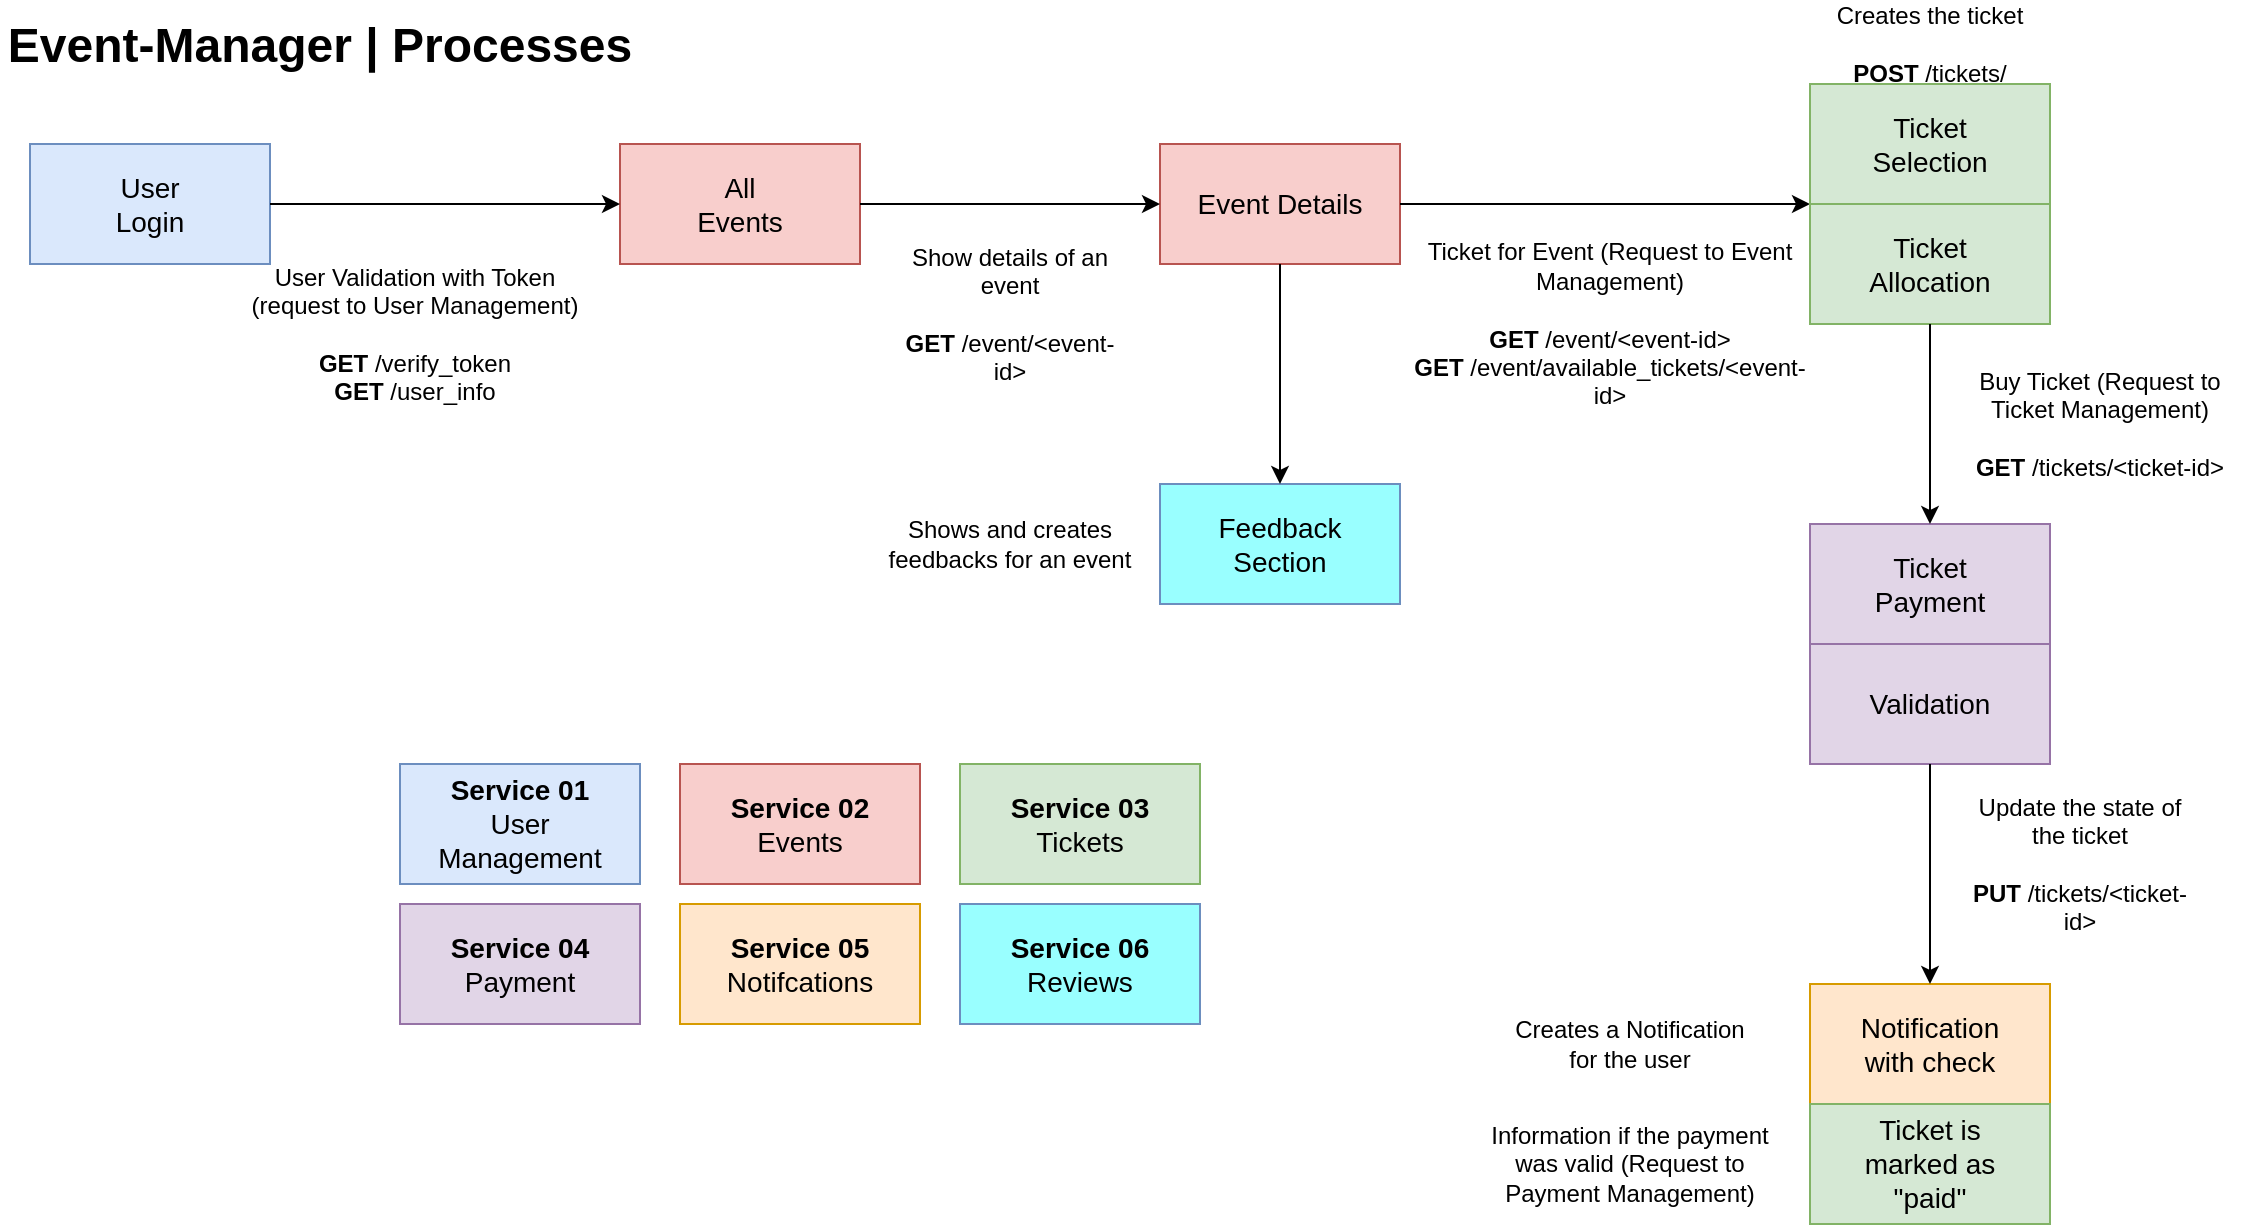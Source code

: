 <mxfile version="24.7.17">
  <diagram name="Seite-1" id="t-iVVQY40joi7DxpQz23">
    <mxGraphModel dx="1235" dy="740" grid="1" gridSize="10" guides="1" tooltips="1" connect="1" arrows="1" fold="1" page="1" pageScale="1" pageWidth="1169" pageHeight="827" math="0" shadow="0">
      <root>
        <mxCell id="0" />
        <mxCell id="1" parent="0" />
        <mxCell id="RGadHn6oHt6VGz0RmvUf-23" value="" style="rounded=0;whiteSpace=wrap;html=1;fillColor=#dae8fc;strokeColor=#6c8ebf;" parent="1" vertex="1">
          <mxGeometry x="25" y="80" width="120" height="60" as="geometry" />
        </mxCell>
        <mxCell id="RGadHn6oHt6VGz0RmvUf-24" value="" style="rounded=0;whiteSpace=wrap;html=1;fillColor=#f8cecc;strokeColor=#b85450;" parent="1" vertex="1">
          <mxGeometry x="320" y="80" width="120" height="60" as="geometry" />
        </mxCell>
        <mxCell id="RGadHn6oHt6VGz0RmvUf-25" value="" style="endArrow=classic;html=1;rounded=0;exitX=1;exitY=0.5;exitDx=0;exitDy=0;entryX=0;entryY=0.5;entryDx=0;entryDy=0;" parent="1" source="RGadHn6oHt6VGz0RmvUf-23" target="RGadHn6oHt6VGz0RmvUf-24" edge="1">
          <mxGeometry width="50" height="50" relative="1" as="geometry">
            <mxPoint x="405" y="480" as="sourcePoint" />
            <mxPoint x="455" y="430" as="targetPoint" />
          </mxGeometry>
        </mxCell>
        <mxCell id="RGadHn6oHt6VGz0RmvUf-42" value="&lt;h1 style=&quot;margin-top: 0px;&quot;&gt;Event-Manager | Processes&lt;/h1&gt;" style="text;html=1;whiteSpace=wrap;overflow=hidden;rounded=0;align=center;" parent="1" vertex="1">
          <mxGeometry x="10" y="10" width="320" height="40" as="geometry" />
        </mxCell>
        <mxCell id="RGadHn6oHt6VGz0RmvUf-49" value="&lt;span style=&quot;font-size: 14px;&quot;&gt;User&lt;/span&gt;&lt;br&gt;&lt;div&gt;&lt;font style=&quot;font-size: 14px;&quot;&gt;Login&lt;/font&gt;&lt;/div&gt;" style="text;html=1;align=center;verticalAlign=middle;whiteSpace=wrap;rounded=0;" parent="1" vertex="1">
          <mxGeometry x="35" y="90" width="100" height="40" as="geometry" />
        </mxCell>
        <mxCell id="RGadHn6oHt6VGz0RmvUf-59" value="&lt;span style=&quot;font-size: 14px;&quot;&gt;All&lt;/span&gt;&lt;div&gt;&lt;span style=&quot;font-size: 14px;&quot;&gt;Events&lt;/span&gt;&lt;/div&gt;" style="text;html=1;align=center;verticalAlign=middle;whiteSpace=wrap;rounded=0;" parent="1" vertex="1">
          <mxGeometry x="330" y="90" width="100" height="40" as="geometry" />
        </mxCell>
        <mxCell id="RGadHn6oHt6VGz0RmvUf-61" value="" style="rounded=0;whiteSpace=wrap;html=1;fillColor=#f8cecc;strokeColor=#b85450;" parent="1" vertex="1">
          <mxGeometry x="590" y="80" width="120" height="60" as="geometry" />
        </mxCell>
        <mxCell id="RGadHn6oHt6VGz0RmvUf-63" value="&lt;span style=&quot;font-size: 14px;&quot;&gt;Event Details&lt;/span&gt;" style="text;html=1;align=center;verticalAlign=middle;whiteSpace=wrap;rounded=0;" parent="1" vertex="1">
          <mxGeometry x="600" y="90" width="100" height="40" as="geometry" />
        </mxCell>
        <mxCell id="RGadHn6oHt6VGz0RmvUf-71" value="" style="endArrow=classic;html=1;rounded=0;exitX=1;exitY=0.5;exitDx=0;exitDy=0;entryX=0;entryY=0;entryDx=0;entryDy=0;" parent="1" source="RGadHn6oHt6VGz0RmvUf-61" target="501pgxPSXT3x-87CW1MA-23" edge="1">
          <mxGeometry width="50" height="50" relative="1" as="geometry">
            <mxPoint x="700" y="100" as="sourcePoint" />
            <mxPoint x="740" y="100" as="targetPoint" />
          </mxGeometry>
        </mxCell>
        <mxCell id="RGadHn6oHt6VGz0RmvUf-73" value="" style="rounded=0;whiteSpace=wrap;html=1;fillColor=#ffe6cc;strokeColor=#d79b00;" parent="1" vertex="1">
          <mxGeometry x="915" y="500" width="120" height="60" as="geometry" />
        </mxCell>
        <mxCell id="RGadHn6oHt6VGz0RmvUf-75" value="&lt;span style=&quot;font-size: 14px;&quot;&gt;Notification with check&lt;/span&gt;" style="text;html=1;align=center;verticalAlign=middle;whiteSpace=wrap;rounded=0;" parent="1" vertex="1">
          <mxGeometry x="925" y="510" width="100" height="40" as="geometry" />
        </mxCell>
        <mxCell id="RGadHn6oHt6VGz0RmvUf-76" value="" style="rounded=0;whiteSpace=wrap;html=1;fillColor=#d5e8d4;strokeColor=#82b366;" parent="1" vertex="1">
          <mxGeometry x="915" y="560" width="120" height="60" as="geometry" />
        </mxCell>
        <mxCell id="RGadHn6oHt6VGz0RmvUf-78" value="&lt;span style=&quot;font-size: 14px;&quot;&gt;Ticket is marked as &quot;paid&quot;&lt;/span&gt;" style="text;html=1;align=center;verticalAlign=middle;whiteSpace=wrap;rounded=0;" parent="1" vertex="1">
          <mxGeometry x="925" y="570" width="100" height="40" as="geometry" />
        </mxCell>
        <mxCell id="501pgxPSXT3x-87CW1MA-1" value="" style="rounded=0;whiteSpace=wrap;html=1;fillColor=#dae8fc;strokeColor=#6c8ebf;" parent="1" vertex="1">
          <mxGeometry x="210" y="390" width="120" height="60" as="geometry" />
        </mxCell>
        <mxCell id="501pgxPSXT3x-87CW1MA-2" value="&lt;span style=&quot;font-size: 14px;&quot;&gt;&lt;b&gt;Service 01&lt;/b&gt;&lt;/span&gt;&lt;div&gt;&lt;span style=&quot;font-size: 14px;&quot;&gt;User Management&lt;/span&gt;&lt;/div&gt;" style="text;html=1;align=center;verticalAlign=middle;whiteSpace=wrap;rounded=0;" parent="1" vertex="1">
          <mxGeometry x="220" y="400" width="100" height="40" as="geometry" />
        </mxCell>
        <mxCell id="501pgxPSXT3x-87CW1MA-5" value="" style="rounded=0;whiteSpace=wrap;html=1;fillColor=#f8cecc;strokeColor=#b85450;" parent="1" vertex="1">
          <mxGeometry x="350" y="390" width="120" height="60" as="geometry" />
        </mxCell>
        <mxCell id="501pgxPSXT3x-87CW1MA-6" value="&lt;span style=&quot;font-size: 14px;&quot;&gt;&lt;b&gt;Service 02&lt;/b&gt;&lt;/span&gt;&lt;div&gt;&lt;span style=&quot;font-size: 14px;&quot;&gt;Events&lt;/span&gt;&lt;/div&gt;" style="text;html=1;align=center;verticalAlign=middle;whiteSpace=wrap;rounded=0;" parent="1" vertex="1">
          <mxGeometry x="360" y="400" width="100" height="40" as="geometry" />
        </mxCell>
        <mxCell id="501pgxPSXT3x-87CW1MA-7" value="" style="rounded=0;whiteSpace=wrap;html=1;fillColor=#d5e8d4;strokeColor=#82b366;" parent="1" vertex="1">
          <mxGeometry x="490" y="390" width="120" height="60" as="geometry" />
        </mxCell>
        <mxCell id="501pgxPSXT3x-87CW1MA-8" value="&lt;span style=&quot;font-size: 14px;&quot;&gt;&lt;b&gt;Service 03&lt;/b&gt;&lt;/span&gt;&lt;div&gt;&lt;span style=&quot;font-size: 14px; background-color: initial;&quot;&gt;Tickets&lt;/span&gt;&lt;/div&gt;" style="text;html=1;align=center;verticalAlign=middle;whiteSpace=wrap;rounded=0;" parent="1" vertex="1">
          <mxGeometry x="500" y="400" width="100" height="40" as="geometry" />
        </mxCell>
        <mxCell id="501pgxPSXT3x-87CW1MA-9" value="" style="rounded=0;whiteSpace=wrap;html=1;fillColor=#e1d5e7;strokeColor=#9673a6;" parent="1" vertex="1">
          <mxGeometry x="210" y="460" width="120" height="60" as="geometry" />
        </mxCell>
        <mxCell id="501pgxPSXT3x-87CW1MA-10" value="&lt;div&gt;&lt;span style=&quot;font-size: 14px;&quot;&gt;&lt;b&gt;Service 04&lt;/b&gt;&lt;/span&gt;&lt;/div&gt;&lt;span style=&quot;font-size: 14px;&quot;&gt;Payment&lt;/span&gt;" style="text;html=1;align=center;verticalAlign=middle;whiteSpace=wrap;rounded=0;" parent="1" vertex="1">
          <mxGeometry x="220" y="470" width="100" height="40" as="geometry" />
        </mxCell>
        <mxCell id="501pgxPSXT3x-87CW1MA-11" value="" style="rounded=0;whiteSpace=wrap;html=1;fillColor=#ffe6cc;strokeColor=#d79b00;" parent="1" vertex="1">
          <mxGeometry x="350" y="460" width="120" height="60" as="geometry" />
        </mxCell>
        <mxCell id="501pgxPSXT3x-87CW1MA-12" value="&lt;span style=&quot;font-size: 14px;&quot;&gt;&lt;b&gt;Service 05&lt;/b&gt;&lt;/span&gt;&lt;div&gt;&lt;span style=&quot;font-size: 14px;&quot;&gt;Notifcations&lt;/span&gt;&lt;/div&gt;" style="text;html=1;align=center;verticalAlign=middle;whiteSpace=wrap;rounded=0;" parent="1" vertex="1">
          <mxGeometry x="360" y="470" width="100" height="40" as="geometry" />
        </mxCell>
        <mxCell id="501pgxPSXT3x-87CW1MA-13" value="" style="rounded=0;whiteSpace=wrap;html=1;fillColor=#99FFFF;strokeColor=#6c8ebf;" parent="1" vertex="1">
          <mxGeometry x="490" y="460" width="120" height="60" as="geometry" />
        </mxCell>
        <mxCell id="501pgxPSXT3x-87CW1MA-14" value="&lt;span style=&quot;font-size: 14px;&quot;&gt;&lt;b&gt;Service 06&lt;/b&gt;&lt;/span&gt;&lt;div&gt;&lt;span style=&quot;font-size: 14px;&quot;&gt;Reviews&lt;/span&gt;&lt;/div&gt;" style="text;html=1;align=center;verticalAlign=middle;whiteSpace=wrap;rounded=0;" parent="1" vertex="1">
          <mxGeometry x="500" y="470" width="100" height="40" as="geometry" />
        </mxCell>
        <mxCell id="501pgxPSXT3x-87CW1MA-15" value="" style="rounded=0;whiteSpace=wrap;html=1;fillColor=#d5e8d4;strokeColor=#82b366;" parent="1" vertex="1">
          <mxGeometry x="915" y="50" width="120" height="60" as="geometry" />
        </mxCell>
        <mxCell id="501pgxPSXT3x-87CW1MA-16" value="&lt;span style=&quot;font-size: 14px;&quot;&gt;Ticket&lt;/span&gt;&lt;div&gt;&lt;span style=&quot;font-size: 14px;&quot;&gt;Selection&lt;/span&gt;&lt;/div&gt;" style="text;html=1;align=center;verticalAlign=middle;whiteSpace=wrap;rounded=0;" parent="1" vertex="1">
          <mxGeometry x="925" y="60" width="100" height="40" as="geometry" />
        </mxCell>
        <mxCell id="501pgxPSXT3x-87CW1MA-17" value="" style="rounded=0;whiteSpace=wrap;html=1;fillColor=#e1d5e7;strokeColor=#9673a6;" parent="1" vertex="1">
          <mxGeometry x="915" y="270" width="120" height="60" as="geometry" />
        </mxCell>
        <mxCell id="501pgxPSXT3x-87CW1MA-18" value="&lt;div&gt;&lt;span style=&quot;font-size: 14px;&quot;&gt;Ticket&lt;/span&gt;&lt;/div&gt;&lt;span style=&quot;font-size: 14px;&quot;&gt;Payment&lt;/span&gt;" style="text;html=1;align=center;verticalAlign=middle;whiteSpace=wrap;rounded=0;" parent="1" vertex="1">
          <mxGeometry x="925" y="280" width="100" height="40" as="geometry" />
        </mxCell>
        <mxCell id="501pgxPSXT3x-87CW1MA-23" value="" style="rounded=0;whiteSpace=wrap;html=1;fillColor=#d5e8d4;strokeColor=#82b366;" parent="1" vertex="1">
          <mxGeometry x="915" y="110" width="120" height="60" as="geometry" />
        </mxCell>
        <mxCell id="501pgxPSXT3x-87CW1MA-24" value="&lt;span style=&quot;font-size: 14px;&quot;&gt;Ticket Allocation&lt;/span&gt;" style="text;html=1;align=center;verticalAlign=middle;whiteSpace=wrap;rounded=0;" parent="1" vertex="1">
          <mxGeometry x="925" y="120" width="100" height="40" as="geometry" />
        </mxCell>
        <mxCell id="501pgxPSXT3x-87CW1MA-26" value="" style="endArrow=classic;html=1;rounded=0;exitX=0.5;exitY=1;exitDx=0;exitDy=0;entryX=0.5;entryY=0;entryDx=0;entryDy=0;" parent="1" source="501pgxPSXT3x-87CW1MA-23" target="501pgxPSXT3x-87CW1MA-17" edge="1">
          <mxGeometry width="50" height="50" relative="1" as="geometry">
            <mxPoint x="820" y="290" as="sourcePoint" />
            <mxPoint x="750" y="270" as="targetPoint" />
          </mxGeometry>
        </mxCell>
        <mxCell id="501pgxPSXT3x-87CW1MA-29" value="" style="rounded=0;whiteSpace=wrap;html=1;fillColor=#e1d5e7;strokeColor=#9673a6;" parent="1" vertex="1">
          <mxGeometry x="915" y="330" width="120" height="60" as="geometry" />
        </mxCell>
        <mxCell id="501pgxPSXT3x-87CW1MA-30" value="&lt;div&gt;&lt;span style=&quot;font-size: 14px;&quot;&gt;Validation&lt;/span&gt;&lt;/div&gt;" style="text;html=1;align=center;verticalAlign=middle;whiteSpace=wrap;rounded=0;" parent="1" vertex="1">
          <mxGeometry x="925" y="340" width="100" height="40" as="geometry" />
        </mxCell>
        <mxCell id="501pgxPSXT3x-87CW1MA-31" value="" style="rounded=0;whiteSpace=wrap;html=1;fillColor=#99FFFF;strokeColor=#6c8ebf;" parent="1" vertex="1">
          <mxGeometry x="590" y="250" width="120" height="60" as="geometry" />
        </mxCell>
        <mxCell id="501pgxPSXT3x-87CW1MA-32" value="&lt;span style=&quot;font-size: 14px;&quot;&gt;Feedback&lt;/span&gt;&lt;div&gt;&lt;span style=&quot;font-size: 14px;&quot;&gt;Section&lt;/span&gt;&lt;/div&gt;" style="text;html=1;align=center;verticalAlign=middle;whiteSpace=wrap;rounded=0;" parent="1" vertex="1">
          <mxGeometry x="600" y="260" width="100" height="40" as="geometry" />
        </mxCell>
        <mxCell id="501pgxPSXT3x-87CW1MA-34" value="" style="endArrow=classic;html=1;rounded=0;exitX=0.5;exitY=1;exitDx=0;exitDy=0;entryX=0.5;entryY=0;entryDx=0;entryDy=0;" parent="1" source="501pgxPSXT3x-87CW1MA-29" target="RGadHn6oHt6VGz0RmvUf-73" edge="1">
          <mxGeometry width="50" height="50" relative="1" as="geometry">
            <mxPoint x="760" y="300" as="sourcePoint" />
            <mxPoint x="1200" y="290" as="targetPoint" />
          </mxGeometry>
        </mxCell>
        <mxCell id="vPkEhAFzBSYxz3017Qw1-1" value="User Validation with Token (request to User Management)&lt;div&gt;&lt;br&gt;&lt;/div&gt;&lt;div&gt;&lt;b&gt;GET&lt;/b&gt; /verify_token&lt;/div&gt;&lt;div&gt;&lt;b&gt;GET &lt;/b&gt;/user_info&lt;/div&gt;" style="text;html=1;align=center;verticalAlign=middle;whiteSpace=wrap;rounded=0;" parent="1" vertex="1">
          <mxGeometry x="130" y="140" width="175" height="70" as="geometry" />
        </mxCell>
        <mxCell id="vPkEhAFzBSYxz3017Qw1-2" value="" style="endArrow=classic;html=1;rounded=0;exitX=1;exitY=0.5;exitDx=0;exitDy=0;entryX=0;entryY=0.5;entryDx=0;entryDy=0;" parent="1" source="RGadHn6oHt6VGz0RmvUf-24" target="RGadHn6oHt6VGz0RmvUf-61" edge="1">
          <mxGeometry width="50" height="50" relative="1" as="geometry">
            <mxPoint x="155" y="120" as="sourcePoint" />
            <mxPoint x="265" y="120" as="targetPoint" />
          </mxGeometry>
        </mxCell>
        <mxCell id="vPkEhAFzBSYxz3017Qw1-4" value="&lt;div&gt;Show details of an event&lt;/div&gt;&lt;div&gt;&lt;br&gt;&lt;/div&gt;&lt;div&gt;&lt;b&gt;GET &lt;/b&gt;/event/&amp;lt;event-id&amp;gt;&lt;/div&gt;" style="text;html=1;align=center;verticalAlign=middle;whiteSpace=wrap;rounded=0;" parent="1" vertex="1">
          <mxGeometry x="460" y="130" width="110" height="70" as="geometry" />
        </mxCell>
        <mxCell id="wTtHQ01_Qizt3heykeez-1" value="" style="endArrow=classic;html=1;rounded=0;exitX=0.5;exitY=1;exitDx=0;exitDy=0;entryX=0.5;entryY=0;entryDx=0;entryDy=0;" parent="1" source="RGadHn6oHt6VGz0RmvUf-61" target="501pgxPSXT3x-87CW1MA-31" edge="1">
          <mxGeometry width="50" height="50" relative="1" as="geometry">
            <mxPoint x="525" y="320" as="sourcePoint" />
            <mxPoint x="575" y="270" as="targetPoint" />
          </mxGeometry>
        </mxCell>
        <mxCell id="wTtHQ01_Qizt3heykeez-3" value="&lt;div&gt;Ticket for Event (Request to Event Management)&lt;/div&gt;&lt;div&gt;&lt;br&gt;&lt;/div&gt;&lt;div&gt;&lt;b&gt;GET &lt;/b&gt;/event/&amp;lt;event-id&amp;gt;&lt;/div&gt;&lt;div&gt;&lt;b style=&quot;background-color: initial;&quot;&gt;GET&amp;nbsp;&lt;/b&gt;&lt;span style=&quot;background-color: initial;&quot;&gt;/event/available_tickets/&amp;lt;event-id&amp;gt;&lt;/span&gt;&lt;br&gt;&lt;/div&gt;" style="text;html=1;align=center;verticalAlign=middle;whiteSpace=wrap;rounded=0;" parent="1" vertex="1">
          <mxGeometry x="740" y="130" width="150" height="80" as="geometry" />
        </mxCell>
        <mxCell id="wTtHQ01_Qizt3heykeez-4" value="&lt;div&gt;Buy Ticket (Request to Ticket Management)&lt;/div&gt;&lt;div&gt;&lt;b style=&quot;background-color: initial;&quot;&gt;&lt;br&gt;&lt;/b&gt;&lt;/div&gt;&lt;div&gt;&lt;b style=&quot;background-color: initial;&quot;&gt;GET &lt;/b&gt;&lt;span style=&quot;background-color: initial;&quot;&gt;/tickets/&amp;lt;ticket-id&amp;gt;&lt;/span&gt;&lt;br&gt;&lt;/div&gt;" style="text;html=1;align=center;verticalAlign=middle;whiteSpace=wrap;rounded=0;" parent="1" vertex="1">
          <mxGeometry x="990" y="180" width="140" height="80" as="geometry" />
        </mxCell>
        <mxCell id="wTtHQ01_Qizt3heykeez-5" value="&lt;div&gt;Information if the payment was valid (Request to Payment Management)&lt;/div&gt;" style="text;html=1;align=center;verticalAlign=middle;whiteSpace=wrap;rounded=0;" parent="1" vertex="1">
          <mxGeometry x="750" y="560" width="150" height="60" as="geometry" />
        </mxCell>
        <mxCell id="wTtHQ01_Qizt3heykeez-6" value="&lt;div&gt;Creates the ticket &lt;br&gt;&lt;/div&gt;&lt;div&gt;&lt;br&gt;&lt;/div&gt;&lt;div&gt;&lt;b&gt;POST &lt;/b&gt;/tickets/&lt;br&gt;&lt;/div&gt;" style="text;html=1;align=center;verticalAlign=middle;whiteSpace=wrap;rounded=0;" parent="1" vertex="1">
          <mxGeometry x="900" y="10" width="150" height="40" as="geometry" />
        </mxCell>
        <mxCell id="wTtHQ01_Qizt3heykeez-7" value="&lt;div&gt;Update the state of the ticket&lt;/div&gt;&lt;div&gt;&lt;br&gt;&lt;/div&gt;&lt;div&gt;&lt;b&gt;PUT &lt;/b&gt;/tickets/&amp;lt;ticket-id&amp;gt;&lt;br&gt;&lt;/div&gt;" style="text;html=1;align=center;verticalAlign=middle;whiteSpace=wrap;rounded=0;" parent="1" vertex="1">
          <mxGeometry x="990" y="400" width="120" height="80" as="geometry" />
        </mxCell>
        <mxCell id="wTtHQ01_Qizt3heykeez-8" value="Creates a Notification for the user" style="text;html=1;align=center;verticalAlign=middle;whiteSpace=wrap;rounded=0;" parent="1" vertex="1">
          <mxGeometry x="765" y="515" width="120" height="30" as="geometry" />
        </mxCell>
        <mxCell id="wTtHQ01_Qizt3heykeez-10" value="Shows and creates feedbacks for an event" style="text;html=1;align=center;verticalAlign=middle;whiteSpace=wrap;rounded=0;" parent="1" vertex="1">
          <mxGeometry x="440" y="250" width="150" height="60" as="geometry" />
        </mxCell>
      </root>
    </mxGraphModel>
  </diagram>
</mxfile>
